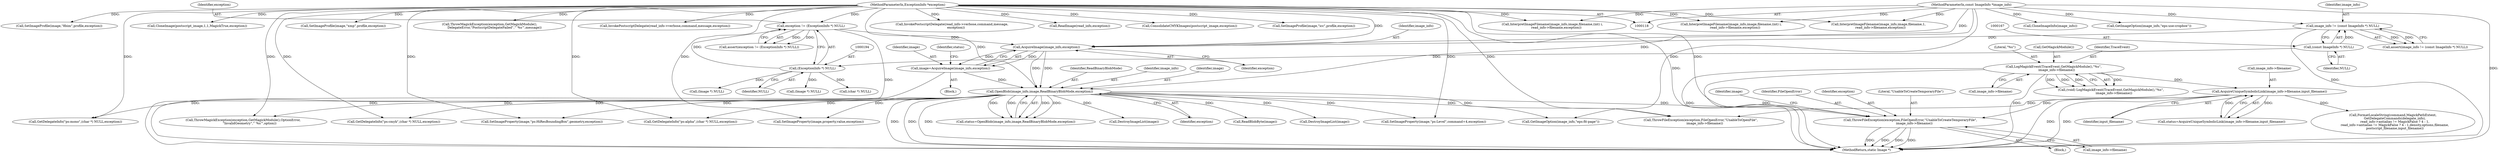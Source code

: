 digraph "0_ImageMagick6_35ccb468ee2dcbe8ce9cf1e2f1957acc27f54c34@pointer" {
"1000239" [label="(Call,ThrowFileException(exception,FileOpenError,\"UnableToCreateTemporaryFile\",\n        image_info->filename))"];
"1000209" [label="(Call,OpenBlob(image_info,image,ReadBinaryBlobMode,exception))"];
"1000204" [label="(Call,AcquireImage(image_info,exception))"];
"1000164" [label="(Call,image_info != (const ImageInfo *) NULL)"];
"1000119" [label="(MethodParameterIn,const ImageInfo *image_info)"];
"1000166" [label="(Call,(const ImageInfo *) NULL)"];
"1000191" [label="(Call,exception != (ExceptionInfo *) NULL)"];
"1000120" [label="(MethodParameterIn,ExceptionInfo *exception)"];
"1000193" [label="(Call,(ExceptionInfo *) NULL)"];
"1000202" [label="(Call,image=AcquireImage(image_info,exception))"];
"1000229" [label="(Call,AcquireUniqueSymbolicLink(image_info->filename,input_filename))"];
"1000183" [label="(Call,LogMagickEvent(TraceEvent,GetMagickModule(),\"%s\",\n      image_info->filename))"];
"1000251" [label="(Call,(Image *) NULL)"];
"1000488" [label="(Call,(char *) NULL)"];
"1001436" [label="(Call,GetDelegateInfo(\"ps:alpha\",(char *) NULL,exception))"];
"1000233" [label="(Identifier,input_filename)"];
"1000238" [label="(Block,)"];
"1000181" [label="(Call,(void) LogMagickEvent(TraceEvent,GetMagickModule(),\"%s\",\n      image_info->filename))"];
"1000203" [label="(Identifier,image)"];
"1000190" [label="(Call,assert(exception != (ExceptionInfo *) NULL))"];
"1001704" [label="(Call,InvokePostscriptDelegate(read_info->verbose,command,message,\n        exception))"];
"1000943" [label="(Call,SetImageProperty(image,property,value,exception))"];
"1000213" [label="(Identifier,exception)"];
"1000753" [label="(Call,SetImageProperty(image,\"ps:Level\",command+4,exception))"];
"1000192" [label="(Identifier,exception)"];
"1000187" [label="(Call,image_info->filename)"];
"1001499" [label="(Call,CloneImageInfo(image_info))"];
"1000240" [label="(Identifier,exception)"];
"1000193" [label="(Call,(ExceptionInfo *) NULL)"];
"1001803" [label="(Call,ReadImage(read_info,exception))"];
"1000202" [label="(Call,image=AcquireImage(image_info,exception))"];
"1000119" [label="(MethodParameterIn,const ImageInfo *image_info)"];
"1000243" [label="(Call,image_info->filename)"];
"1001737" [label="(Call,InterpretImageFilename(image_info,image,filename,(int) i,\n        read_info->filename,exception))"];
"1001874" [label="(Call,ConsolidateCMYKImages(postscript_image,exception))"];
"1001675" [label="(Call,InterpretImageFilename(image_info,image,filename,1,\n    read_info->filename,exception))"];
"1002037" [label="(Call,SetImageProfile(image,\"icc\",profile,exception))"];
"1000212" [label="(Identifier,ReadBinaryBlobMode)"];
"1001572" [label="(Call,GetImageOption(image_info,\"eps:use-cropbox\"))"];
"1000121" [label="(Block,)"];
"1000204" [label="(Call,AcquireImage(image_info,exception))"];
"1000230" [label="(Call,image_info->filename)"];
"1000168" [label="(Identifier,NULL)"];
"1000183" [label="(Call,LogMagickEvent(TraceEvent,GetMagickModule(),\"%s\",\n      image_info->filename))"];
"1000224" [label="(Call,(Image *) NULL)"];
"1000210" [label="(Identifier,image_info)"];
"1002115" [label="(Call,SetImageProfile(image,\"8bim\",profile,exception))"];
"1000672" [label="(Call,ReadBlobByte(image))"];
"1001139" [label="(Call,SetImageProperty(image,\"ps:HiResBoundingBox\",geometry,exception))"];
"1000242" [label="(Literal,\"UnableToCreateTemporaryFile\")"];
"1000164" [label="(Call,image_info != (const ImageInfo *) NULL)"];
"1000163" [label="(Call,assert(image_info != (const ImageInfo *) NULL))"];
"1002262" [label="(Call,CloneImage(postscript_image,1,1,MagickTrue,exception))"];
"1000186" [label="(Literal,\"%s\")"];
"1001337" [label="(Call,ThrowFileException(exception,FileOpenError,\"UnableToOpenFile\",\n        image_info->filename))"];
"1000185" [label="(Call,GetMagickModule())"];
"1000247" [label="(Identifier,image)"];
"1000165" [label="(Identifier,image_info)"];
"1000166" [label="(Call,(const ImageInfo *) NULL)"];
"1000241" [label="(Identifier,FileOpenError)"];
"1000221" [label="(Call,DestroyImageList(image))"];
"1001201" [label="(Call,GetImageOption(image_info,\"eps:fit-page\"))"];
"1000191" [label="(Call,exception != (ExceptionInfo *) NULL)"];
"1000209" [label="(Call,OpenBlob(image_info,image,ReadBinaryBlobMode,exception))"];
"1001414" [label="(Call,GetDelegateInfo(\"ps:mono\",(char *) NULL,exception))"];
"1001243" [label="(Call,ThrowMagickException(exception,GetMagickModule(),OptionError,\n             \"InvalidGeometry\",\"`%s'\",option))"];
"1001772" [label="(Call,InterpretImageFilename(image_info,image,filename,(int) i,\n        read_info->filename,exception))"];
"1000207" [label="(Call,status=OpenBlob(image_info,image,ReadBinaryBlobMode,exception))"];
"1000229" [label="(Call,AcquireUniqueSymbolicLink(image_info->filename,input_filename))"];
"1000239" [label="(Call,ThrowFileException(exception,FileOpenError,\"UnableToCreateTemporaryFile\",\n        image_info->filename))"];
"1002224" [label="(Call,SetImageProfile(image,\"xmp\",profile,exception))"];
"1000206" [label="(Identifier,exception)"];
"1000195" [label="(Identifier,NULL)"];
"1000120" [label="(MethodParameterIn,ExceptionInfo *exception)"];
"1000205" [label="(Identifier,image_info)"];
"1001427" [label="(Call,GetDelegateInfo(\"ps:cmyk\",(char *) NULL,exception))"];
"1000208" [label="(Identifier,status)"];
"1000227" [label="(Call,status=AcquireUniqueSymbolicLink(image_info->filename,input_filename))"];
"1001847" [label="(Call,ThrowMagickException(exception,GetMagickModule(),\n          DelegateError,\"PostscriptDelegateFailed\",\"`%s'\",message))"];
"1000211" [label="(Identifier,image)"];
"1000248" [label="(Call,DestroyImageList(image))"];
"1002380" [label="(MethodReturn,static Image *)"];
"1001666" [label="(Call,InvokePostscriptDelegate(read_info->verbose,command,message,exception))"];
"1001626" [label="(Call,FormatLocaleString(command,MagickPathExtent,\n    GetDelegateCommands(delegate_info),\n    read_info->antialias != MagickFalse ? 4 : 1,\n    read_info->antialias != MagickFalse ? 4 : 1,density,options,filename,\n    postscript_filename,input_filename))"];
"1000184" [label="(Identifier,TraceEvent)"];
"1000239" -> "1000238"  [label="AST: "];
"1000239" -> "1000243"  [label="CFG: "];
"1000240" -> "1000239"  [label="AST: "];
"1000241" -> "1000239"  [label="AST: "];
"1000242" -> "1000239"  [label="AST: "];
"1000243" -> "1000239"  [label="AST: "];
"1000247" -> "1000239"  [label="CFG: "];
"1000239" -> "1002380"  [label="DDG: "];
"1000239" -> "1002380"  [label="DDG: "];
"1000239" -> "1002380"  [label="DDG: "];
"1000239" -> "1002380"  [label="DDG: "];
"1000209" -> "1000239"  [label="DDG: "];
"1000120" -> "1000239"  [label="DDG: "];
"1000229" -> "1000239"  [label="DDG: "];
"1000209" -> "1000207"  [label="AST: "];
"1000209" -> "1000213"  [label="CFG: "];
"1000210" -> "1000209"  [label="AST: "];
"1000211" -> "1000209"  [label="AST: "];
"1000212" -> "1000209"  [label="AST: "];
"1000213" -> "1000209"  [label="AST: "];
"1000207" -> "1000209"  [label="CFG: "];
"1000209" -> "1002380"  [label="DDG: "];
"1000209" -> "1002380"  [label="DDG: "];
"1000209" -> "1002380"  [label="DDG: "];
"1000209" -> "1000207"  [label="DDG: "];
"1000209" -> "1000207"  [label="DDG: "];
"1000209" -> "1000207"  [label="DDG: "];
"1000209" -> "1000207"  [label="DDG: "];
"1000204" -> "1000209"  [label="DDG: "];
"1000204" -> "1000209"  [label="DDG: "];
"1000119" -> "1000209"  [label="DDG: "];
"1000202" -> "1000209"  [label="DDG: "];
"1000120" -> "1000209"  [label="DDG: "];
"1000209" -> "1000221"  [label="DDG: "];
"1000209" -> "1000248"  [label="DDG: "];
"1000209" -> "1000672"  [label="DDG: "];
"1000209" -> "1000753"  [label="DDG: "];
"1000209" -> "1000943"  [label="DDG: "];
"1000209" -> "1001139"  [label="DDG: "];
"1000209" -> "1001201"  [label="DDG: "];
"1000209" -> "1001243"  [label="DDG: "];
"1000209" -> "1001337"  [label="DDG: "];
"1000209" -> "1001414"  [label="DDG: "];
"1000209" -> "1001427"  [label="DDG: "];
"1000209" -> "1001436"  [label="DDG: "];
"1000204" -> "1000202"  [label="AST: "];
"1000204" -> "1000206"  [label="CFG: "];
"1000205" -> "1000204"  [label="AST: "];
"1000206" -> "1000204"  [label="AST: "];
"1000202" -> "1000204"  [label="CFG: "];
"1000204" -> "1000202"  [label="DDG: "];
"1000204" -> "1000202"  [label="DDG: "];
"1000164" -> "1000204"  [label="DDG: "];
"1000119" -> "1000204"  [label="DDG: "];
"1000191" -> "1000204"  [label="DDG: "];
"1000120" -> "1000204"  [label="DDG: "];
"1000164" -> "1000163"  [label="AST: "];
"1000164" -> "1000166"  [label="CFG: "];
"1000165" -> "1000164"  [label="AST: "];
"1000166" -> "1000164"  [label="AST: "];
"1000163" -> "1000164"  [label="CFG: "];
"1000164" -> "1002380"  [label="DDG: "];
"1000164" -> "1000163"  [label="DDG: "];
"1000164" -> "1000163"  [label="DDG: "];
"1000119" -> "1000164"  [label="DDG: "];
"1000166" -> "1000164"  [label="DDG: "];
"1000119" -> "1000118"  [label="AST: "];
"1000119" -> "1002380"  [label="DDG: "];
"1000119" -> "1001201"  [label="DDG: "];
"1000119" -> "1001499"  [label="DDG: "];
"1000119" -> "1001572"  [label="DDG: "];
"1000119" -> "1001675"  [label="DDG: "];
"1000119" -> "1001737"  [label="DDG: "];
"1000119" -> "1001772"  [label="DDG: "];
"1000166" -> "1000168"  [label="CFG: "];
"1000167" -> "1000166"  [label="AST: "];
"1000168" -> "1000166"  [label="AST: "];
"1000166" -> "1000193"  [label="DDG: "];
"1000191" -> "1000190"  [label="AST: "];
"1000191" -> "1000193"  [label="CFG: "];
"1000192" -> "1000191"  [label="AST: "];
"1000193" -> "1000191"  [label="AST: "];
"1000190" -> "1000191"  [label="CFG: "];
"1000191" -> "1002380"  [label="DDG: "];
"1000191" -> "1000190"  [label="DDG: "];
"1000191" -> "1000190"  [label="DDG: "];
"1000120" -> "1000191"  [label="DDG: "];
"1000193" -> "1000191"  [label="DDG: "];
"1000120" -> "1000118"  [label="AST: "];
"1000120" -> "1002380"  [label="DDG: "];
"1000120" -> "1000753"  [label="DDG: "];
"1000120" -> "1000943"  [label="DDG: "];
"1000120" -> "1001139"  [label="DDG: "];
"1000120" -> "1001243"  [label="DDG: "];
"1000120" -> "1001337"  [label="DDG: "];
"1000120" -> "1001414"  [label="DDG: "];
"1000120" -> "1001427"  [label="DDG: "];
"1000120" -> "1001436"  [label="DDG: "];
"1000120" -> "1001666"  [label="DDG: "];
"1000120" -> "1001675"  [label="DDG: "];
"1000120" -> "1001704"  [label="DDG: "];
"1000120" -> "1001737"  [label="DDG: "];
"1000120" -> "1001772"  [label="DDG: "];
"1000120" -> "1001803"  [label="DDG: "];
"1000120" -> "1001847"  [label="DDG: "];
"1000120" -> "1001874"  [label="DDG: "];
"1000120" -> "1002037"  [label="DDG: "];
"1000120" -> "1002115"  [label="DDG: "];
"1000120" -> "1002224"  [label="DDG: "];
"1000120" -> "1002262"  [label="DDG: "];
"1000193" -> "1000195"  [label="CFG: "];
"1000194" -> "1000193"  [label="AST: "];
"1000195" -> "1000193"  [label="AST: "];
"1000193" -> "1000224"  [label="DDG: "];
"1000193" -> "1000251"  [label="DDG: "];
"1000193" -> "1000488"  [label="DDG: "];
"1000202" -> "1000121"  [label="AST: "];
"1000203" -> "1000202"  [label="AST: "];
"1000208" -> "1000202"  [label="CFG: "];
"1000202" -> "1002380"  [label="DDG: "];
"1000229" -> "1000227"  [label="AST: "];
"1000229" -> "1000233"  [label="CFG: "];
"1000230" -> "1000229"  [label="AST: "];
"1000233" -> "1000229"  [label="AST: "];
"1000227" -> "1000229"  [label="CFG: "];
"1000229" -> "1002380"  [label="DDG: "];
"1000229" -> "1002380"  [label="DDG: "];
"1000229" -> "1000227"  [label="DDG: "];
"1000229" -> "1000227"  [label="DDG: "];
"1000183" -> "1000229"  [label="DDG: "];
"1000229" -> "1001337"  [label="DDG: "];
"1000229" -> "1001626"  [label="DDG: "];
"1000183" -> "1000181"  [label="AST: "];
"1000183" -> "1000187"  [label="CFG: "];
"1000184" -> "1000183"  [label="AST: "];
"1000185" -> "1000183"  [label="AST: "];
"1000186" -> "1000183"  [label="AST: "];
"1000187" -> "1000183"  [label="AST: "];
"1000181" -> "1000183"  [label="CFG: "];
"1000183" -> "1002380"  [label="DDG: "];
"1000183" -> "1002380"  [label="DDG: "];
"1000183" -> "1002380"  [label="DDG: "];
"1000183" -> "1000181"  [label="DDG: "];
"1000183" -> "1000181"  [label="DDG: "];
"1000183" -> "1000181"  [label="DDG: "];
"1000183" -> "1000181"  [label="DDG: "];
}

